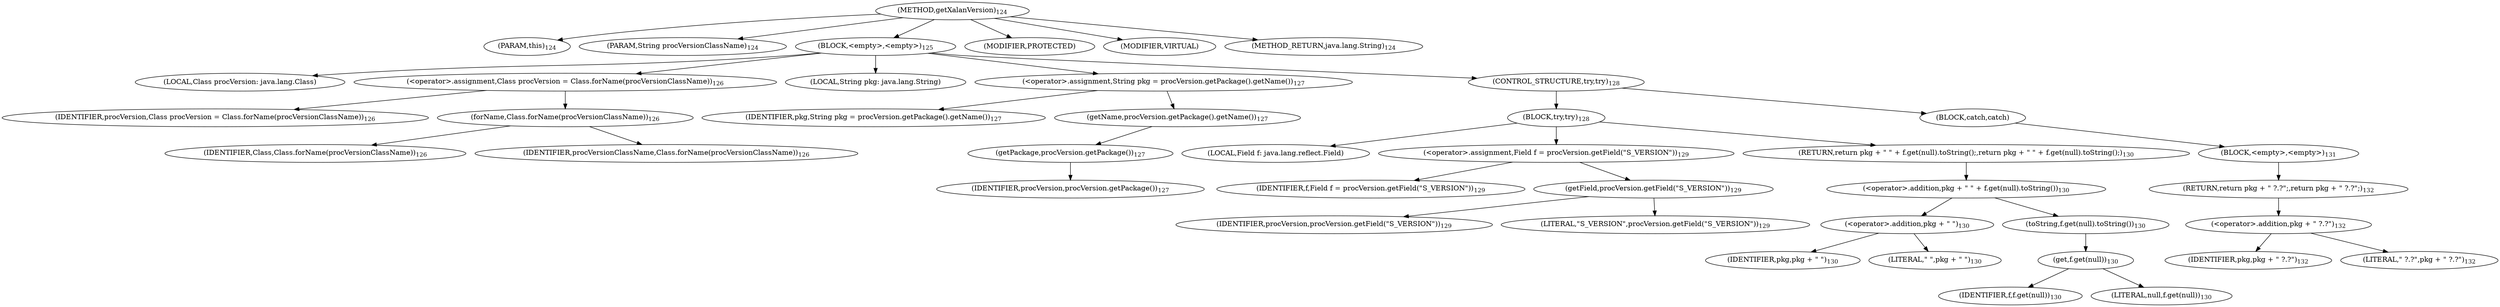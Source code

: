 digraph "getXalanVersion" {  
"223" [label = <(METHOD,getXalanVersion)<SUB>124</SUB>> ]
"224" [label = <(PARAM,this)<SUB>124</SUB>> ]
"225" [label = <(PARAM,String procVersionClassName)<SUB>124</SUB>> ]
"226" [label = <(BLOCK,&lt;empty&gt;,&lt;empty&gt;)<SUB>125</SUB>> ]
"227" [label = <(LOCAL,Class procVersion: java.lang.Class)> ]
"228" [label = <(&lt;operator&gt;.assignment,Class procVersion = Class.forName(procVersionClassName))<SUB>126</SUB>> ]
"229" [label = <(IDENTIFIER,procVersion,Class procVersion = Class.forName(procVersionClassName))<SUB>126</SUB>> ]
"230" [label = <(forName,Class.forName(procVersionClassName))<SUB>126</SUB>> ]
"231" [label = <(IDENTIFIER,Class,Class.forName(procVersionClassName))<SUB>126</SUB>> ]
"232" [label = <(IDENTIFIER,procVersionClassName,Class.forName(procVersionClassName))<SUB>126</SUB>> ]
"233" [label = <(LOCAL,String pkg: java.lang.String)> ]
"234" [label = <(&lt;operator&gt;.assignment,String pkg = procVersion.getPackage().getName())<SUB>127</SUB>> ]
"235" [label = <(IDENTIFIER,pkg,String pkg = procVersion.getPackage().getName())<SUB>127</SUB>> ]
"236" [label = <(getName,procVersion.getPackage().getName())<SUB>127</SUB>> ]
"237" [label = <(getPackage,procVersion.getPackage())<SUB>127</SUB>> ]
"238" [label = <(IDENTIFIER,procVersion,procVersion.getPackage())<SUB>127</SUB>> ]
"239" [label = <(CONTROL_STRUCTURE,try,try)<SUB>128</SUB>> ]
"240" [label = <(BLOCK,try,try)<SUB>128</SUB>> ]
"241" [label = <(LOCAL,Field f: java.lang.reflect.Field)> ]
"242" [label = <(&lt;operator&gt;.assignment,Field f = procVersion.getField(&quot;S_VERSION&quot;))<SUB>129</SUB>> ]
"243" [label = <(IDENTIFIER,f,Field f = procVersion.getField(&quot;S_VERSION&quot;))<SUB>129</SUB>> ]
"244" [label = <(getField,procVersion.getField(&quot;S_VERSION&quot;))<SUB>129</SUB>> ]
"245" [label = <(IDENTIFIER,procVersion,procVersion.getField(&quot;S_VERSION&quot;))<SUB>129</SUB>> ]
"246" [label = <(LITERAL,&quot;S_VERSION&quot;,procVersion.getField(&quot;S_VERSION&quot;))<SUB>129</SUB>> ]
"247" [label = <(RETURN,return pkg + &quot; &quot; + f.get(null).toString();,return pkg + &quot; &quot; + f.get(null).toString();)<SUB>130</SUB>> ]
"248" [label = <(&lt;operator&gt;.addition,pkg + &quot; &quot; + f.get(null).toString())<SUB>130</SUB>> ]
"249" [label = <(&lt;operator&gt;.addition,pkg + &quot; &quot;)<SUB>130</SUB>> ]
"250" [label = <(IDENTIFIER,pkg,pkg + &quot; &quot;)<SUB>130</SUB>> ]
"251" [label = <(LITERAL,&quot; &quot;,pkg + &quot; &quot;)<SUB>130</SUB>> ]
"252" [label = <(toString,f.get(null).toString())<SUB>130</SUB>> ]
"253" [label = <(get,f.get(null))<SUB>130</SUB>> ]
"254" [label = <(IDENTIFIER,f,f.get(null))<SUB>130</SUB>> ]
"255" [label = <(LITERAL,null,f.get(null))<SUB>130</SUB>> ]
"256" [label = <(BLOCK,catch,catch)> ]
"257" [label = <(BLOCK,&lt;empty&gt;,&lt;empty&gt;)<SUB>131</SUB>> ]
"258" [label = <(RETURN,return pkg + &quot; ?.?&quot;;,return pkg + &quot; ?.?&quot;;)<SUB>132</SUB>> ]
"259" [label = <(&lt;operator&gt;.addition,pkg + &quot; ?.?&quot;)<SUB>132</SUB>> ]
"260" [label = <(IDENTIFIER,pkg,pkg + &quot; ?.?&quot;)<SUB>132</SUB>> ]
"261" [label = <(LITERAL,&quot; ?.?&quot;,pkg + &quot; ?.?&quot;)<SUB>132</SUB>> ]
"262" [label = <(MODIFIER,PROTECTED)> ]
"263" [label = <(MODIFIER,VIRTUAL)> ]
"264" [label = <(METHOD_RETURN,java.lang.String)<SUB>124</SUB>> ]
  "223" -> "224" 
  "223" -> "225" 
  "223" -> "226" 
  "223" -> "262" 
  "223" -> "263" 
  "223" -> "264" 
  "226" -> "227" 
  "226" -> "228" 
  "226" -> "233" 
  "226" -> "234" 
  "226" -> "239" 
  "228" -> "229" 
  "228" -> "230" 
  "230" -> "231" 
  "230" -> "232" 
  "234" -> "235" 
  "234" -> "236" 
  "236" -> "237" 
  "237" -> "238" 
  "239" -> "240" 
  "239" -> "256" 
  "240" -> "241" 
  "240" -> "242" 
  "240" -> "247" 
  "242" -> "243" 
  "242" -> "244" 
  "244" -> "245" 
  "244" -> "246" 
  "247" -> "248" 
  "248" -> "249" 
  "248" -> "252" 
  "249" -> "250" 
  "249" -> "251" 
  "252" -> "253" 
  "253" -> "254" 
  "253" -> "255" 
  "256" -> "257" 
  "257" -> "258" 
  "258" -> "259" 
  "259" -> "260" 
  "259" -> "261" 
}
